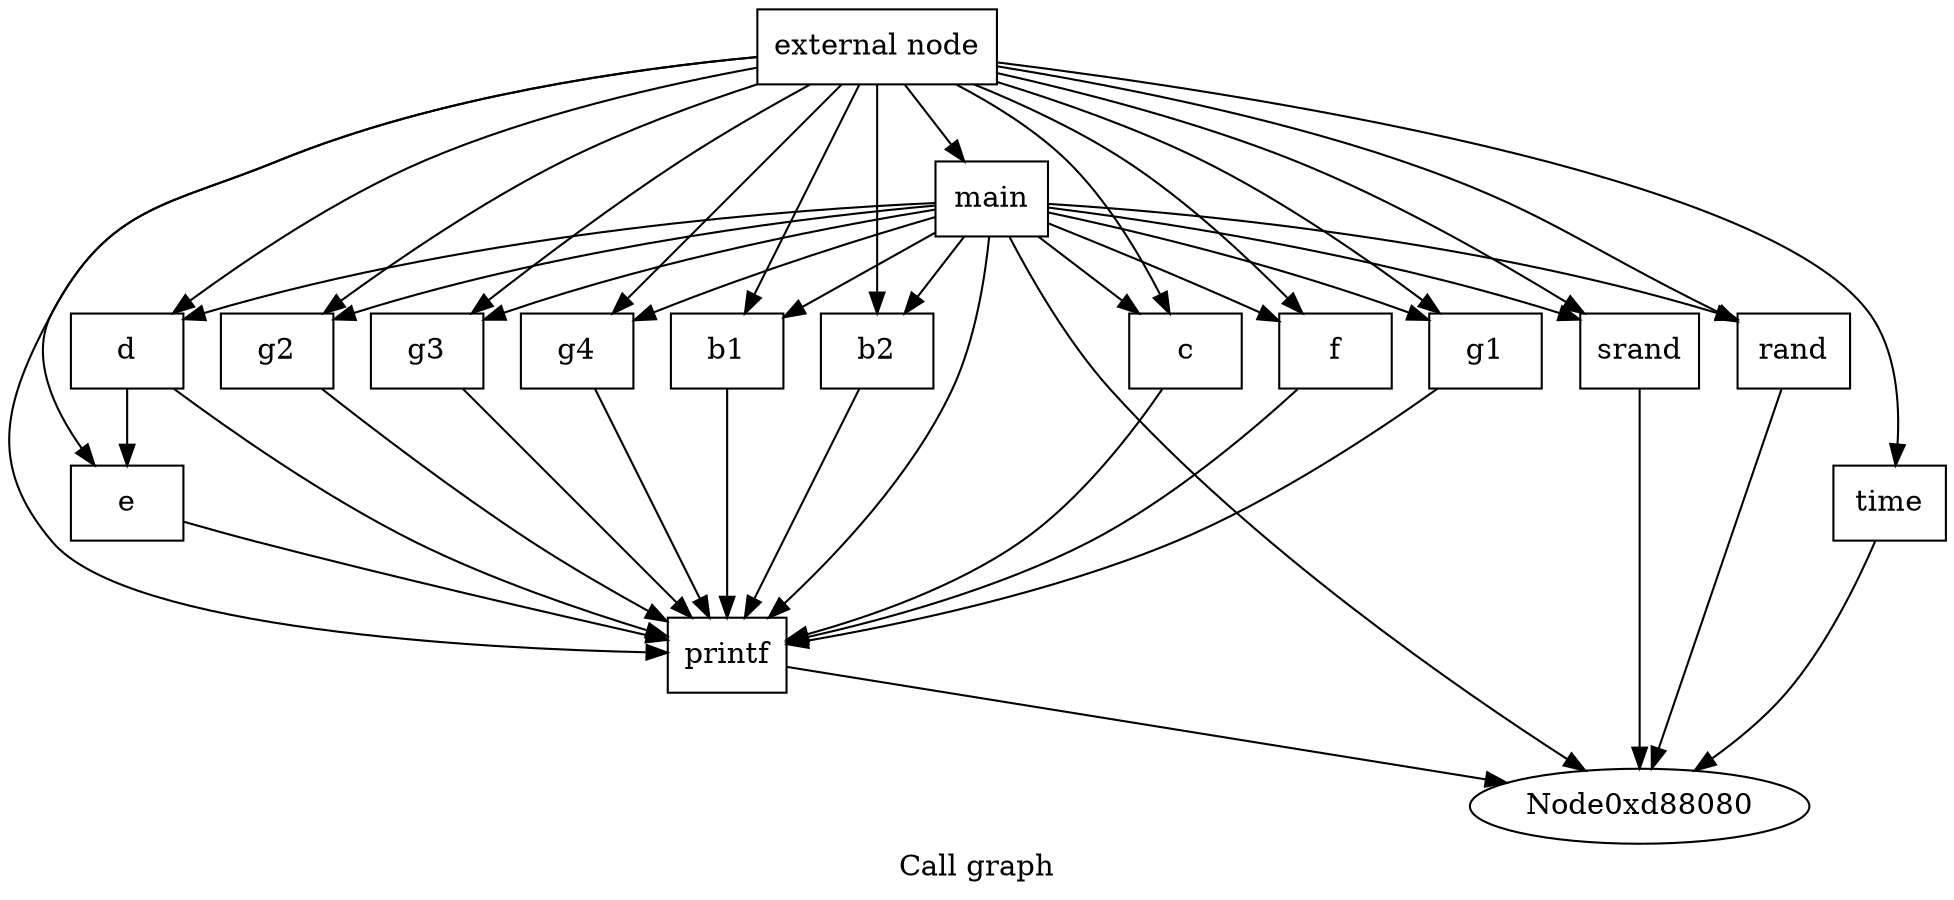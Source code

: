 digraph "Call graph" {
	label="Call graph";

	Node0xd88050 [shape=record,label="{external node}"];
	Node0xd88050 -> Node0xd880f0;
	Node0xd88050 -> Node0xd88190;
	Node0xd88050 -> Node0xd88230;
	Node0xd88050 -> Node0xd882d0;
	Node0xd88050 -> Node0xd88370;
	Node0xd88050 -> Node0xd88410;
	Node0xd88050 -> Node0xd88440;
	Node0xd88050 -> Node0xd88520;
	Node0xd88050 -> Node0xd885c0;
	Node0xd88050 -> Node0xd88660;
	Node0xd88050 -> Node0xd88700;
	Node0xd88050 -> Node0xd887a0;
	Node0xd88050 -> Node0xd887d0;
	Node0xd88050 -> Node0xd88920;
	Node0xd88050 -> Node0xd88880;
	Node0xd880f0 [shape=record,label="{b1}"];
	Node0xd880f0 -> Node0xd88190;
	Node0xd88440 [shape=record,label="{f}"];
	Node0xd88440 -> Node0xd88190;
	Node0xd88190 [shape=record,label="{printf}"];
	Node0xd88190 -> Node0xd88080;
	Node0xd88230 [shape=record,label="{b2}"];
	Node0xd88230 -> Node0xd88190;
	Node0xd882d0 [shape=record,label="{c}"];
	Node0xd882d0 -> Node0xd88190;
	Node0xd88370 [shape=record,label="{e}"];
	Node0xd88370 -> Node0xd88190;
	Node0xd88410 [shape=record,label="{d}"];
	Node0xd88410 -> Node0xd88190;
	Node0xd88410 -> Node0xd88370;
	Node0xd88520 [shape=record,label="{g1}"];
	Node0xd88520 -> Node0xd88190;
	Node0xd885c0 [shape=record,label="{g2}"];
	Node0xd885c0 -> Node0xd88190;
	Node0xd88660 [shape=record,label="{g3}"];
	Node0xd88660 -> Node0xd88190;
	Node0xd88700 [shape=record,label="{g4}"];
	Node0xd88700 -> Node0xd88190;
	Node0xd887a0 [shape=record,label="{main}"];
	Node0xd887a0 -> Node0xd880f0;
	Node0xd887a0 -> Node0xd88230;
	Node0xd887a0 -> Node0xd882d0;
	Node0xd887a0 -> Node0xd88410;
	Node0xd887a0 -> Node0xd88440;
	Node0xd887a0 -> Node0xd88080;
	Node0xd887a0 -> Node0xd887d0;
	Node0xd887a0 -> Node0xd88880;
	Node0xd887a0 -> Node0xd88520;
	Node0xd887a0 -> Node0xd885c0;
	Node0xd887a0 -> Node0xd88660;
	Node0xd887a0 -> Node0xd88700;
	Node0xd887a0 -> Node0xd88190;
	Node0xd887d0 [shape=record,label="{srand}"];
	Node0xd887d0 -> Node0xd88080;
	Node0xd88920 [shape=record,label="{time}"];
	Node0xd88920 -> Node0xd88080;
	Node0xd88880 [shape=record,label="{rand}"];
	Node0xd88880 -> Node0xd88080;
}
